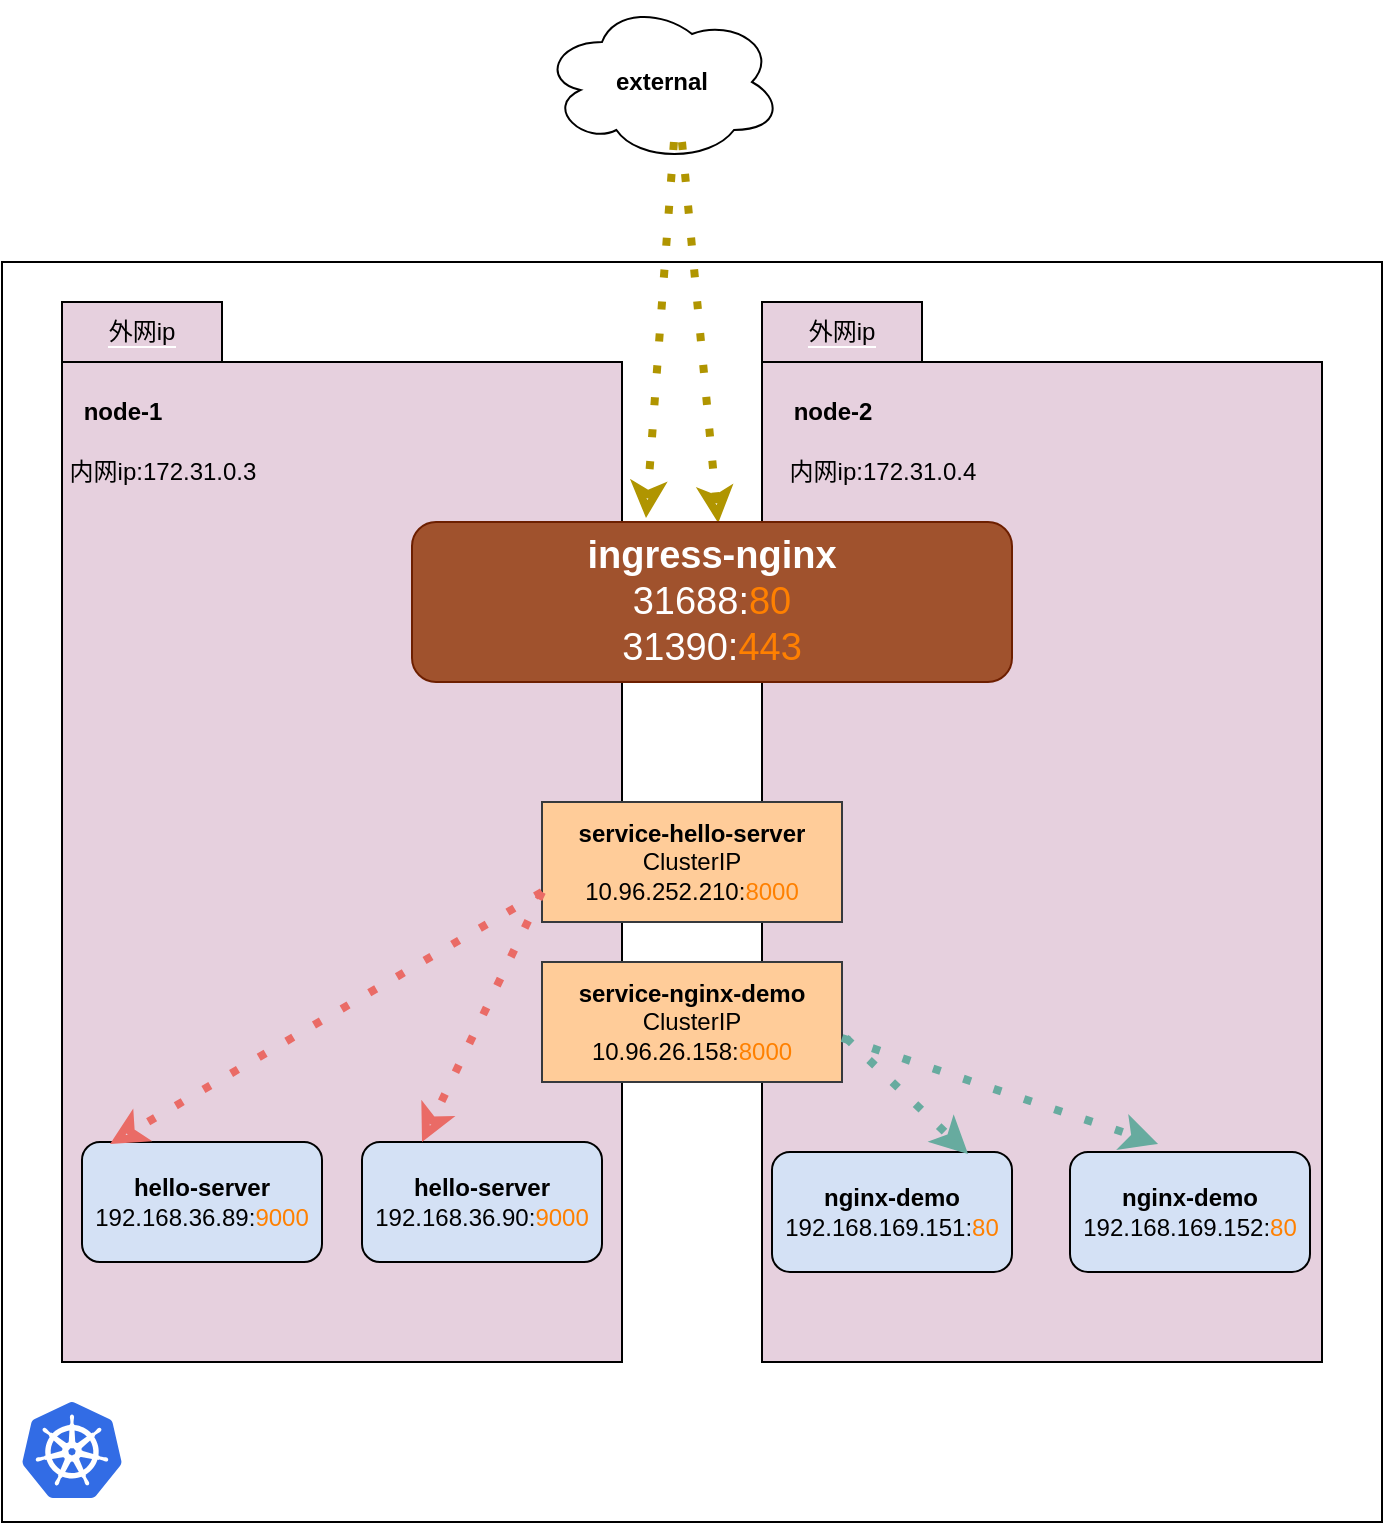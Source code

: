 <mxfile version="20.2.3" type="github">
  <diagram id="Om8DZuo_f3Bmvb0uCep5" name="第 1 页">
    <mxGraphModel dx="2253" dy="771" grid="1" gridSize="10" guides="1" tooltips="1" connect="1" arrows="1" fold="1" page="1" pageScale="1" pageWidth="827" pageHeight="1169" math="0" shadow="0">
      <root>
        <mxCell id="0" />
        <mxCell id="1" parent="0" />
        <mxCell id="kSfDIbqPuxOACISlFR3m-24" value="&lt;b&gt;hello-server&lt;/b&gt;&lt;br&gt;&lt;div class=&quot;kd-property-value&quot;&gt;&lt;div value=&quot;&quot;&gt;&lt;span style=&quot;background-color: initial;&quot;&gt;192.168.36.89&lt;/span&gt;:&lt;font color=&quot;#ff8000&quot;&gt;9000&lt;/font&gt;&lt;/div&gt;&lt;/div&gt;" style="rounded=1;whiteSpace=wrap;html=1;fillColor=#D4E1F5;" vertex="1" parent="1">
          <mxGeometry x="-130" y="690" width="120" height="60" as="geometry" />
        </mxCell>
        <mxCell id="kSfDIbqPuxOACISlFR3m-39" value="" style="rounded=0;whiteSpace=wrap;html=1;labelBackgroundColor=#FFFFFF;fontFamily=Helvetica;fontSize=12;" vertex="1" parent="1">
          <mxGeometry x="-240" y="140" width="690" height="630" as="geometry" />
        </mxCell>
        <mxCell id="kSfDIbqPuxOACISlFR3m-20" value="" style="verticalLabelPosition=bottom;verticalAlign=top;html=1;shape=mxgraph.basic.rect;fillColor2=none;strokeWidth=1;size=20;indent=5;fillColor=#E6D0DE;" vertex="1" parent="1">
          <mxGeometry x="-210" y="190" width="280" height="500" as="geometry" />
        </mxCell>
        <mxCell id="kSfDIbqPuxOACISlFR3m-41" value="&lt;b&gt;&lt;font color=&quot;#000000&quot;&gt;node-1&lt;/font&gt;&lt;/b&gt;" style="text;html=1;align=center;verticalAlign=middle;resizable=0;points=[];autosize=1;strokeColor=none;fillColor=none;fontSize=12;fontFamily=Helvetica;fontColor=#FF8000;" vertex="1" parent="1">
          <mxGeometry x="-210" y="200" width="60" height="30" as="geometry" />
        </mxCell>
        <mxCell id="kSfDIbqPuxOACISlFR3m-43" value="&lt;span style=&quot;background-color: rgb(230, 208, 222);&quot;&gt;&lt;font color=&quot;#000000&quot;&gt;外网ip&lt;/font&gt;&lt;/span&gt;" style="rounded=0;whiteSpace=wrap;html=1;labelBackgroundColor=#FFFFFF;fontFamily=Helvetica;fontSize=12;fontColor=#FF8000;strokeColor=#000000;fillColor=#E6D0DE;" vertex="1" parent="1">
          <mxGeometry x="-210" y="160" width="80" height="30" as="geometry" />
        </mxCell>
        <mxCell id="kSfDIbqPuxOACISlFR3m-44" value="内网ip:172.31.0.3" style="text;html=1;align=center;verticalAlign=middle;resizable=0;points=[];autosize=1;strokeColor=none;fillColor=none;fontSize=12;fontFamily=Helvetica;fontColor=#000000;" vertex="1" parent="1">
          <mxGeometry x="-220" y="230" width="120" height="30" as="geometry" />
        </mxCell>
        <mxCell id="kSfDIbqPuxOACISlFR3m-45" value="" style="verticalLabelPosition=bottom;verticalAlign=top;html=1;shape=mxgraph.basic.rect;fillColor2=none;strokeWidth=1;size=20;indent=5;fillColor=#E6D0DE;" vertex="1" parent="1">
          <mxGeometry x="140" y="190" width="280" height="500" as="geometry" />
        </mxCell>
        <mxCell id="kSfDIbqPuxOACISlFR3m-46" value="内网ip:172.31.0.4" style="text;html=1;align=center;verticalAlign=middle;resizable=0;points=[];autosize=1;strokeColor=none;fillColor=none;fontSize=12;fontFamily=Helvetica;fontColor=#000000;" vertex="1" parent="1">
          <mxGeometry x="140" y="230" width="120" height="30" as="geometry" />
        </mxCell>
        <mxCell id="kSfDIbqPuxOACISlFR3m-47" value="&lt;b&gt;&lt;font color=&quot;#000000&quot;&gt;node-2&lt;/font&gt;&lt;/b&gt;" style="text;html=1;align=center;verticalAlign=middle;resizable=0;points=[];autosize=1;strokeColor=none;fillColor=none;fontSize=12;fontFamily=Helvetica;fontColor=#FF8000;" vertex="1" parent="1">
          <mxGeometry x="145" y="200" width="60" height="30" as="geometry" />
        </mxCell>
        <mxCell id="kSfDIbqPuxOACISlFR3m-48" value="&lt;span style=&quot;background-color: rgb(230, 208, 222);&quot;&gt;&lt;font color=&quot;#000000&quot;&gt;外网ip&lt;/font&gt;&lt;/span&gt;" style="rounded=0;whiteSpace=wrap;html=1;labelBackgroundColor=#FFFFFF;fontFamily=Helvetica;fontSize=12;fontColor=#FF8000;strokeColor=#000000;fillColor=#E6D0DE;" vertex="1" parent="1">
          <mxGeometry x="140" y="160" width="80" height="30" as="geometry" />
        </mxCell>
        <mxCell id="kSfDIbqPuxOACISlFR3m-6" value="" style="sketch=0;aspect=fixed;html=1;points=[];align=center;image;fontSize=12;image=img/lib/mscae/Kubernetes.svg;fillColor=#E6D0DE;" vertex="1" parent="1">
          <mxGeometry x="-230" y="710" width="50" height="48" as="geometry" />
        </mxCell>
        <mxCell id="kSfDIbqPuxOACISlFR3m-23" value="&lt;b&gt;hello-server&lt;/b&gt;&lt;br&gt;&lt;div class=&quot;kd-property-value&quot;&gt;&lt;div value=&quot;&quot;&gt;192.168.36.89:&lt;font color=&quot;#ff8000&quot;&gt;9000&lt;/font&gt;&lt;/div&gt;&lt;/div&gt;" style="rounded=1;whiteSpace=wrap;html=1;fillColor=#D4E1F5;" vertex="1" parent="1">
          <mxGeometry x="-200" y="580" width="120" height="60" as="geometry" />
        </mxCell>
        <mxCell id="kSfDIbqPuxOACISlFR3m-25" value="&lt;b&gt;nginx-demo&lt;br&gt;&lt;/b&gt;&lt;div class=&quot;kd-property-value&quot;&gt;&lt;div value=&quot;&quot;&gt;192.168.169.151:&lt;font color=&quot;#ff8000&quot;&gt;80&lt;/font&gt;&lt;/div&gt;&lt;/div&gt;" style="rounded=1;whiteSpace=wrap;html=1;fillColor=#D4E1F5;" vertex="1" parent="1">
          <mxGeometry x="145" y="585" width="120" height="60" as="geometry" />
        </mxCell>
        <mxCell id="kSfDIbqPuxOACISlFR3m-26" value="&lt;b&gt;nginx-demo&lt;br&gt;&lt;/b&gt;&lt;div class=&quot;kd-property-value&quot;&gt;&lt;div value=&quot;&quot;&gt;192.168.169.152:&lt;font color=&quot;#ff8000&quot;&gt;80&lt;/font&gt;&lt;/div&gt;&lt;/div&gt;" style="rounded=1;whiteSpace=wrap;html=1;fillColor=#D4E1F5;" vertex="1" parent="1">
          <mxGeometry x="294" y="585" width="120" height="60" as="geometry" />
        </mxCell>
        <mxCell id="kSfDIbqPuxOACISlFR3m-37" value="&lt;b&gt;service-hello-server&lt;br&gt;&lt;/b&gt;ClusterIP&lt;br&gt;&lt;div class=&quot;kd-property-value&quot;&gt;&lt;div value=&quot;&quot;&gt;&lt;span style=&quot;background-color: initial;&quot;&gt;10.96.252.210&lt;/span&gt;:&lt;font color=&quot;#ff8000&quot;&gt;8000&lt;/font&gt;&lt;/div&gt;&lt;/div&gt;" style="rounded=0;whiteSpace=wrap;html=1;fillColor=#ffcc99;strokeColor=#36393d;shadow=0;glass=0;" vertex="1" parent="1">
          <mxGeometry x="30" y="410" width="150" height="60" as="geometry" />
        </mxCell>
        <mxCell id="kSfDIbqPuxOACISlFR3m-38" value="&lt;b&gt;service-nginx-demo&lt;br&gt;&lt;/b&gt;ClusterIP&lt;br&gt;&lt;div class=&quot;kd-property-value&quot;&gt;&lt;div value=&quot;&quot;&gt;&lt;span style=&quot;background-color: initial;&quot;&gt;10.96.26.158&lt;/span&gt;:&lt;font color=&quot;#ff8000&quot;&gt;8000&lt;/font&gt;&lt;/div&gt;&lt;/div&gt;" style="rounded=0;whiteSpace=wrap;html=1;fillColor=#ffcc99;strokeColor=#36393d;shadow=0;glass=0;" vertex="1" parent="1">
          <mxGeometry x="30" y="490" width="150" height="60" as="geometry" />
        </mxCell>
        <mxCell id="kSfDIbqPuxOACISlFR3m-52" value="&lt;b&gt;hello-server&lt;/b&gt;&lt;br&gt;&lt;div class=&quot;kd-property-value&quot;&gt;&lt;div value=&quot;&quot;&gt;192.168.36.90:&lt;font color=&quot;#ff8000&quot;&gt;9000&lt;/font&gt;&lt;/div&gt;&lt;/div&gt;" style="rounded=1;whiteSpace=wrap;html=1;fillColor=#D4E1F5;" vertex="1" parent="1">
          <mxGeometry x="-60" y="580" width="120" height="60" as="geometry" />
        </mxCell>
        <mxCell id="kSfDIbqPuxOACISlFR3m-56" value="" style="endArrow=classic;dashed=1;html=1;dashPattern=1 3;strokeWidth=4;rounded=0;fontFamily=Helvetica;fontSize=12;fontColor=#000000;exitX=0;exitY=0.75;exitDx=0;exitDy=0;entryX=0.117;entryY=0.017;entryDx=0;entryDy=0;entryPerimeter=0;strokeColor=#EA6B66;endFill=0;" edge="1" parent="1" source="kSfDIbqPuxOACISlFR3m-37" target="kSfDIbqPuxOACISlFR3m-23">
          <mxGeometry width="50" height="50" relative="1" as="geometry">
            <mxPoint x="330" y="460" as="sourcePoint" />
            <mxPoint x="380" y="410" as="targetPoint" />
          </mxGeometry>
        </mxCell>
        <mxCell id="kSfDIbqPuxOACISlFR3m-58" value="" style="endArrow=classic;dashed=1;html=1;dashPattern=1 3;strokeWidth=4;rounded=0;fontFamily=Helvetica;fontSize=12;fontColor=#000000;exitX=0;exitY=0.75;exitDx=0;exitDy=0;entryX=0.25;entryY=0;entryDx=0;entryDy=0;strokeColor=#EA6B66;endFill=0;" edge="1" parent="1" source="kSfDIbqPuxOACISlFR3m-37" target="kSfDIbqPuxOACISlFR3m-52">
          <mxGeometry width="50" height="50" relative="1" as="geometry">
            <mxPoint x="40" y="435" as="sourcePoint" />
            <mxPoint x="-175.96" y="591.02" as="targetPoint" />
          </mxGeometry>
        </mxCell>
        <mxCell id="kSfDIbqPuxOACISlFR3m-59" value="" style="endArrow=classic;dashed=1;html=1;dashPattern=1 3;strokeWidth=4;rounded=0;fontFamily=Helvetica;fontSize=12;fontColor=#000000;exitX=1.013;exitY=0.633;exitDx=0;exitDy=0;entryX=0.817;entryY=0.017;entryDx=0;entryDy=0;strokeColor=#67AB9F;entryPerimeter=0;exitPerimeter=0;endFill=1;" edge="1" parent="1" source="kSfDIbqPuxOACISlFR3m-38" target="kSfDIbqPuxOACISlFR3m-25">
          <mxGeometry width="50" height="50" relative="1" as="geometry">
            <mxPoint x="40" y="435" as="sourcePoint" />
            <mxPoint x="-20" y="590" as="targetPoint" />
          </mxGeometry>
        </mxCell>
        <mxCell id="kSfDIbqPuxOACISlFR3m-61" value="" style="endArrow=classic;dashed=1;html=1;dashPattern=1 3;strokeWidth=4;rounded=0;fontFamily=Helvetica;fontSize=12;fontColor=#000000;entryX=0.367;entryY=-0.067;entryDx=0;entryDy=0;strokeColor=#67AB9F;entryPerimeter=0;endFill=1;exitX=1;exitY=0.633;exitDx=0;exitDy=0;exitPerimeter=0;" edge="1" parent="1" source="kSfDIbqPuxOACISlFR3m-38" target="kSfDIbqPuxOACISlFR3m-26">
          <mxGeometry width="50" height="50" relative="1" as="geometry">
            <mxPoint x="180" y="500" as="sourcePoint" />
            <mxPoint x="263.04" y="606.02" as="targetPoint" />
          </mxGeometry>
        </mxCell>
        <mxCell id="kSfDIbqPuxOACISlFR3m-62" value="&lt;b&gt;external&lt;/b&gt;" style="ellipse;shape=cloud;whiteSpace=wrap;html=1;rounded=0;labelBackgroundColor=#FFFFFF;fontFamily=Helvetica;fontSize=12;" vertex="1" parent="1">
          <mxGeometry x="30" y="10" width="120" height="80" as="geometry" />
        </mxCell>
        <mxCell id="kSfDIbqPuxOACISlFR3m-64" value="" style="endArrow=classic;dashed=1;html=1;dashPattern=1 3;strokeWidth=4;rounded=0;fontFamily=Helvetica;fontSize=12;fontColor=#000000;exitX=0;exitY=0.75;exitDx=0;exitDy=0;strokeColor=#B09500;endFill=0;entryX=0.34;entryY=-0.043;entryDx=0;entryDy=0;entryPerimeter=0;fillColor=#e3c800;" edge="1" parent="1">
          <mxGeometry width="50" height="50" relative="1" as="geometry">
            <mxPoint x="95.96" y="80" as="sourcePoint" />
            <mxPoint x="82" y="267.99" as="targetPoint" />
          </mxGeometry>
        </mxCell>
        <mxCell id="kSfDIbqPuxOACISlFR3m-65" value="" style="endArrow=classic;dashed=1;html=1;dashPattern=1 3;strokeWidth=4;rounded=0;fontFamily=Helvetica;fontSize=12;fontColor=#000000;strokeColor=#B09500;endFill=0;entryX=0.392;entryY=0.014;entryDx=0;entryDy=0;entryPerimeter=0;fillColor=#e3c800;" edge="1" parent="1">
          <mxGeometry width="50" height="50" relative="1" as="geometry">
            <mxPoint x="100" y="80" as="sourcePoint" />
            <mxPoint x="118.12" y="270.49" as="targetPoint" />
          </mxGeometry>
        </mxCell>
        <mxCell id="kSfDIbqPuxOACISlFR3m-68" value="&lt;font style=&quot;font-size: 19px;&quot;&gt;&lt;b style=&quot;&quot;&gt;ingress-nginx&lt;/b&gt;&lt;br&gt;&lt;/font&gt;&lt;div style=&quot;font-size: 19px;&quot; class=&quot;kd-property-value&quot;&gt;&lt;div value=&quot;&quot;&gt;31688:&lt;font color=&quot;#ff8000&quot;&gt;80&lt;/font&gt;&lt;/div&gt;&lt;div value=&quot;&quot;&gt;31390:&lt;font color=&quot;#ff8000&quot;&gt;443&lt;br&gt;&lt;/font&gt;&lt;/div&gt;&lt;/div&gt;" style="rounded=1;whiteSpace=wrap;html=1;fillColor=#a0522d;fontColor=#ffffff;strokeColor=#6D1F00;" vertex="1" parent="1">
          <mxGeometry x="-35" y="270" width="300" height="80" as="geometry" />
        </mxCell>
      </root>
    </mxGraphModel>
  </diagram>
</mxfile>
